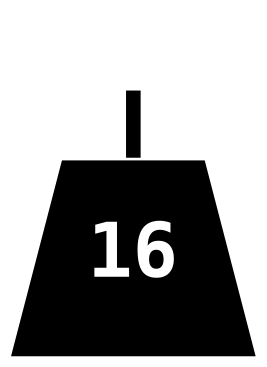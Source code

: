 graph {
    bgcolor=transparent;
    a [shape=trapezium, style=filled, color=white, penwidth=2, fillcolor="#111", label="16", fontcolor=white, fontsize=36, fontname="monospace bold"];
    b [style=invis];
    b -- a [color="white;0.1:#111", penwidth=7];
}
